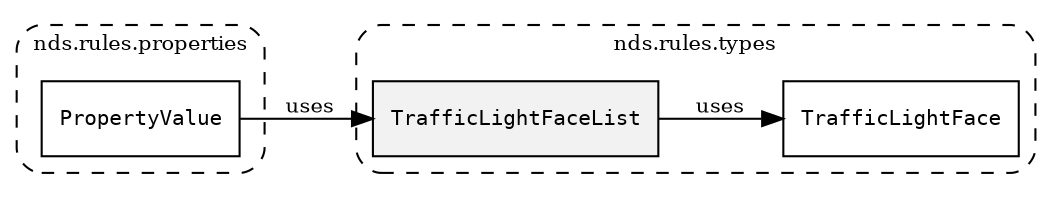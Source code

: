 /**
 * This dot file creates symbol collaboration diagram for TrafficLightFaceList.
 */
digraph ZSERIO
{
    node [shape=box, fontsize=10];
    rankdir="LR";
    fontsize=10;
    tooltip="TrafficLightFaceList collaboration diagram";

    subgraph "cluster_nds.rules.types"
    {
        style="dashed, rounded";
        label="nds.rules.types";
        tooltip="Package nds.rules.types";
        href="../../../content/packages/nds.rules.types.html#Package-nds-rules-types";
        target="_parent";

        "TrafficLightFaceList" [style="filled", fillcolor="#0000000D", target="_parent", label=<<font face="monospace"><table align="center" border="0" cellspacing="0" cellpadding="0"><tr><td href="../../../content/packages/nds.rules.types.html#Structure-TrafficLightFaceList" title="Structure defined in nds.rules.types">TrafficLightFaceList</td></tr></table></font>>];
        "TrafficLightFace" [target="_parent", label=<<font face="monospace"><table align="center" border="0" cellspacing="0" cellpadding="0"><tr><td href="../../../content/packages/nds.rules.types.html#Structure-TrafficLightFace" title="Structure defined in nds.rules.types">TrafficLightFace</td></tr></table></font>>];
    }

    subgraph "cluster_nds.rules.properties"
    {
        style="dashed, rounded";
        label="nds.rules.properties";
        tooltip="Package nds.rules.properties";
        href="../../../content/packages/nds.rules.properties.html#Package-nds-rules-properties";
        target="_parent";

        "PropertyValue" [target="_parent", label=<<font face="monospace"><table align="center" border="0" cellspacing="0" cellpadding="0"><tr><td href="../../../content/packages/nds.rules.properties.html#Choice-PropertyValue" title="Choice defined in nds.rules.properties">PropertyValue</td></tr></table></font>>];
    }

    "TrafficLightFaceList" -> "TrafficLightFace" [label="uses", fontsize=10];
    "PropertyValue" -> "TrafficLightFaceList" [label="uses", fontsize=10];
}
